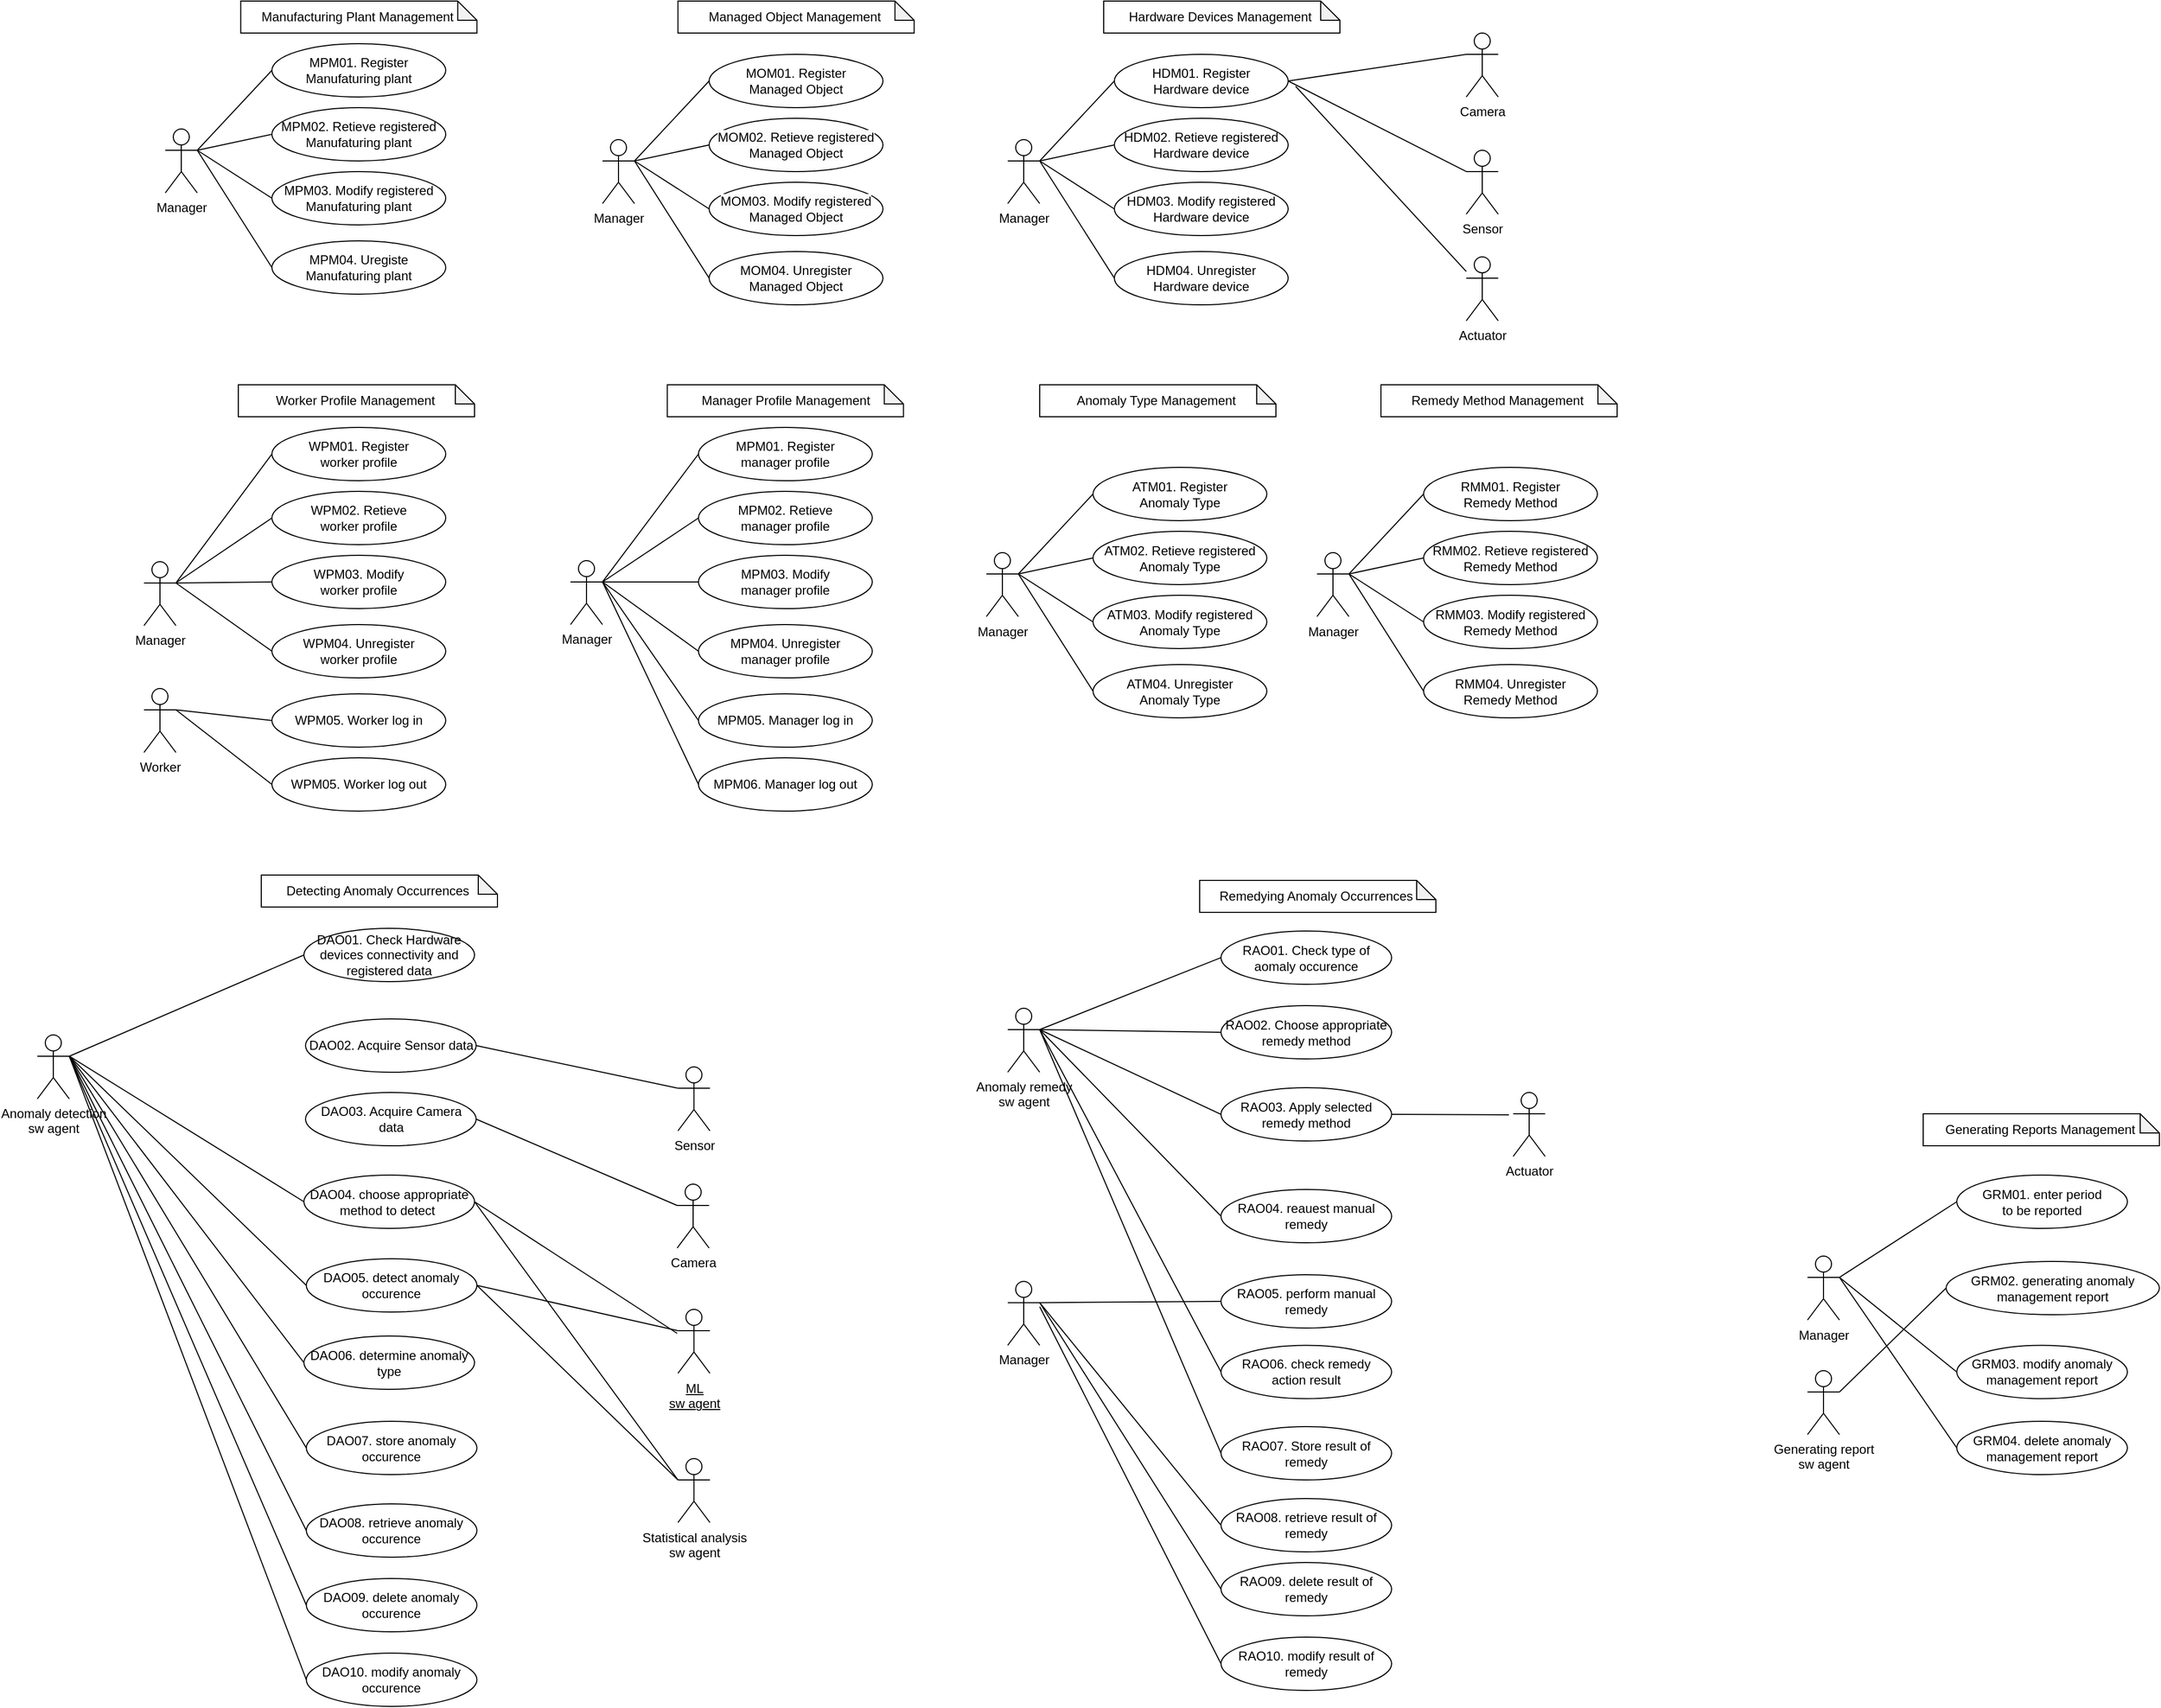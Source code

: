 <mxfile version="21.1.8" type="github">
  <diagram name="페이지-1" id="GtLDHEmWN3uCnMpsGGqO">
    <mxGraphModel dx="4327" dy="1937" grid="1" gridSize="10" guides="1" tooltips="1" connect="1" arrows="1" fold="1" page="1" pageScale="1" pageWidth="827" pageHeight="1169" math="0" shadow="0">
      <root>
        <mxCell id="0" />
        <mxCell id="1" parent="0" />
        <mxCell id="ZL6FqzTWpidE5rbKrD5R-1" value="Manager" style="shape=umlActor;verticalLabelPosition=bottom;verticalAlign=top;html=1;outlineConnect=0;" parent="1" vertex="1">
          <mxGeometry x="-650" y="140" width="30" height="60" as="geometry" />
        </mxCell>
        <mxCell id="ZL6FqzTWpidE5rbKrD5R-2" value="MPM01. Register Manufaturing plant" style="ellipse;whiteSpace=wrap;html=1;" parent="1" vertex="1">
          <mxGeometry x="-550" y="60" width="163" height="50" as="geometry" />
        </mxCell>
        <mxCell id="ZL6FqzTWpidE5rbKrD5R-3" value="MPM02. Retieve registered Manufaturing plant" style="ellipse;whiteSpace=wrap;html=1;" parent="1" vertex="1">
          <mxGeometry x="-550" y="120" width="163" height="50" as="geometry" />
        </mxCell>
        <mxCell id="ZL6FqzTWpidE5rbKrD5R-4" value="MPM03. Modify registered Manufaturing plant" style="ellipse;whiteSpace=wrap;html=1;" parent="1" vertex="1">
          <mxGeometry x="-550" y="180" width="163" height="50" as="geometry" />
        </mxCell>
        <mxCell id="ZL6FqzTWpidE5rbKrD5R-5" value="MPM04. Uregiste Manufaturing plant" style="ellipse;whiteSpace=wrap;html=1;" parent="1" vertex="1">
          <mxGeometry x="-550" y="245" width="163" height="50" as="geometry" />
        </mxCell>
        <mxCell id="ZL6FqzTWpidE5rbKrD5R-6" value="" style="endArrow=none;html=1;rounded=0;exitX=1;exitY=0.333;exitDx=0;exitDy=0;exitPerimeter=0;entryX=0;entryY=0.5;entryDx=0;entryDy=0;" parent="1" source="ZL6FqzTWpidE5rbKrD5R-1" target="ZL6FqzTWpidE5rbKrD5R-2" edge="1">
          <mxGeometry width="50" height="50" relative="1" as="geometry">
            <mxPoint x="-390" y="320" as="sourcePoint" />
            <mxPoint x="-340" y="270" as="targetPoint" />
          </mxGeometry>
        </mxCell>
        <mxCell id="ZL6FqzTWpidE5rbKrD5R-7" value="" style="endArrow=none;html=1;rounded=0;entryX=0;entryY=0.5;entryDx=0;entryDy=0;" parent="1" target="ZL6FqzTWpidE5rbKrD5R-3" edge="1">
          <mxGeometry width="50" height="50" relative="1" as="geometry">
            <mxPoint x="-620" y="160" as="sourcePoint" />
            <mxPoint x="-540" y="95" as="targetPoint" />
          </mxGeometry>
        </mxCell>
        <mxCell id="ZL6FqzTWpidE5rbKrD5R-8" value="" style="endArrow=none;html=1;rounded=0;entryX=0;entryY=0.5;entryDx=0;entryDy=0;" parent="1" target="ZL6FqzTWpidE5rbKrD5R-4" edge="1">
          <mxGeometry width="50" height="50" relative="1" as="geometry">
            <mxPoint x="-620" y="160" as="sourcePoint" />
            <mxPoint x="-540" y="155" as="targetPoint" />
          </mxGeometry>
        </mxCell>
        <mxCell id="ZL6FqzTWpidE5rbKrD5R-9" value="" style="endArrow=none;html=1;rounded=0;entryX=0;entryY=0.5;entryDx=0;entryDy=0;" parent="1" target="ZL6FqzTWpidE5rbKrD5R-5" edge="1">
          <mxGeometry width="50" height="50" relative="1" as="geometry">
            <mxPoint x="-620" y="160" as="sourcePoint" />
            <mxPoint x="-540" y="215" as="targetPoint" />
          </mxGeometry>
        </mxCell>
        <mxCell id="ZL6FqzTWpidE5rbKrD5R-10" value="Manager" style="shape=umlActor;verticalLabelPosition=bottom;verticalAlign=top;html=1;outlineConnect=0;" parent="1" vertex="1">
          <mxGeometry x="-240" y="150" width="30" height="60" as="geometry" />
        </mxCell>
        <mxCell id="ZL6FqzTWpidE5rbKrD5R-11" value="MOM01. Register &lt;br&gt;Managed Object" style="ellipse;whiteSpace=wrap;html=1;" parent="1" vertex="1">
          <mxGeometry x="-140" y="70" width="163" height="50" as="geometry" />
        </mxCell>
        <mxCell id="ZL6FqzTWpidE5rbKrD5R-12" value="&lt;span style=&quot;color: rgb(0, 0, 0); font-family: Helvetica; font-size: 12px; font-style: normal; font-variant-ligatures: normal; font-variant-caps: normal; font-weight: 400; letter-spacing: normal; orphans: 2; text-align: center; text-indent: 0px; text-transform: none; widows: 2; word-spacing: 0px; -webkit-text-stroke-width: 0px; background-color: rgb(251, 251, 251); text-decoration-thickness: initial; text-decoration-style: initial; text-decoration-color: initial; float: none; display: inline !important;&quot;&gt;MOM02. Retieve registered Managed Object&lt;/span&gt;" style="ellipse;whiteSpace=wrap;html=1;" parent="1" vertex="1">
          <mxGeometry x="-140" y="130" width="163" height="50" as="geometry" />
        </mxCell>
        <mxCell id="ZL6FqzTWpidE5rbKrD5R-13" value="&lt;span style=&quot;color: rgb(0, 0, 0); font-family: Helvetica; font-size: 12px; font-style: normal; font-variant-ligatures: normal; font-variant-caps: normal; font-weight: 400; letter-spacing: normal; orphans: 2; text-align: center; text-indent: 0px; text-transform: none; widows: 2; word-spacing: 0px; -webkit-text-stroke-width: 0px; background-color: rgb(251, 251, 251); text-decoration-thickness: initial; text-decoration-style: initial; text-decoration-color: initial; float: none; display: inline !important;&quot;&gt;MOM03. Modify registered Managed Object&lt;/span&gt;" style="ellipse;whiteSpace=wrap;html=1;" parent="1" vertex="1">
          <mxGeometry x="-140" y="190" width="163" height="50" as="geometry" />
        </mxCell>
        <mxCell id="ZL6FqzTWpidE5rbKrD5R-14" value="&lt;span style=&quot;color: rgb(0, 0, 0); font-family: Helvetica; font-size: 12px; font-style: normal; font-variant-ligatures: normal; font-variant-caps: normal; font-weight: 400; letter-spacing: normal; orphans: 2; text-align: center; text-indent: 0px; text-transform: none; widows: 2; word-spacing: 0px; -webkit-text-stroke-width: 0px; background-color: rgb(251, 251, 251); text-decoration-thickness: initial; text-decoration-style: initial; text-decoration-color: initial; float: none; display: inline !important;&quot;&gt;MOM04. Unregister &lt;br&gt;Managed Object&lt;/span&gt;" style="ellipse;whiteSpace=wrap;html=1;" parent="1" vertex="1">
          <mxGeometry x="-140" y="255" width="163" height="50" as="geometry" />
        </mxCell>
        <mxCell id="ZL6FqzTWpidE5rbKrD5R-15" value="" style="endArrow=none;html=1;rounded=0;exitX=1;exitY=0.333;exitDx=0;exitDy=0;exitPerimeter=0;entryX=0;entryY=0.5;entryDx=0;entryDy=0;" parent="1" source="ZL6FqzTWpidE5rbKrD5R-10" target="ZL6FqzTWpidE5rbKrD5R-11" edge="1">
          <mxGeometry width="50" height="50" relative="1" as="geometry">
            <mxPoint x="20" y="330" as="sourcePoint" />
            <mxPoint x="70" y="280" as="targetPoint" />
          </mxGeometry>
        </mxCell>
        <mxCell id="ZL6FqzTWpidE5rbKrD5R-16" value="" style="endArrow=none;html=1;rounded=0;entryX=0;entryY=0.5;entryDx=0;entryDy=0;" parent="1" target="ZL6FqzTWpidE5rbKrD5R-12" edge="1">
          <mxGeometry width="50" height="50" relative="1" as="geometry">
            <mxPoint x="-210" y="170" as="sourcePoint" />
            <mxPoint x="-130" y="105" as="targetPoint" />
          </mxGeometry>
        </mxCell>
        <mxCell id="ZL6FqzTWpidE5rbKrD5R-17" value="" style="endArrow=none;html=1;rounded=0;entryX=0;entryY=0.5;entryDx=0;entryDy=0;" parent="1" target="ZL6FqzTWpidE5rbKrD5R-13" edge="1">
          <mxGeometry width="50" height="50" relative="1" as="geometry">
            <mxPoint x="-210" y="170" as="sourcePoint" />
            <mxPoint x="-130" y="165" as="targetPoint" />
          </mxGeometry>
        </mxCell>
        <mxCell id="ZL6FqzTWpidE5rbKrD5R-18" value="" style="endArrow=none;html=1;rounded=0;entryX=0;entryY=0.5;entryDx=0;entryDy=0;" parent="1" target="ZL6FqzTWpidE5rbKrD5R-14" edge="1">
          <mxGeometry width="50" height="50" relative="1" as="geometry">
            <mxPoint x="-210" y="170" as="sourcePoint" />
            <mxPoint x="-130" y="225" as="targetPoint" />
          </mxGeometry>
        </mxCell>
        <mxCell id="ZL6FqzTWpidE5rbKrD5R-19" value="Manager" style="shape=umlActor;verticalLabelPosition=bottom;verticalAlign=top;html=1;outlineConnect=0;" parent="1" vertex="1">
          <mxGeometry x="140" y="150" width="30" height="60" as="geometry" />
        </mxCell>
        <mxCell id="ZL6FqzTWpidE5rbKrD5R-20" value="HDM01. Register &lt;br&gt;Hardware device" style="ellipse;whiteSpace=wrap;html=1;" parent="1" vertex="1">
          <mxGeometry x="240" y="70" width="163" height="50" as="geometry" />
        </mxCell>
        <mxCell id="ZL6FqzTWpidE5rbKrD5R-21" value="HDM02. Retieve registered Hardware device" style="ellipse;whiteSpace=wrap;html=1;" parent="1" vertex="1">
          <mxGeometry x="240" y="130" width="163" height="50" as="geometry" />
        </mxCell>
        <mxCell id="ZL6FqzTWpidE5rbKrD5R-22" value="HDM03. Modify registered Hardware device" style="ellipse;whiteSpace=wrap;html=1;" parent="1" vertex="1">
          <mxGeometry x="240" y="190" width="163" height="50" as="geometry" />
        </mxCell>
        <mxCell id="ZL6FqzTWpidE5rbKrD5R-23" value="HDM04. Unregister &lt;br&gt;Hardware device" style="ellipse;whiteSpace=wrap;html=1;" parent="1" vertex="1">
          <mxGeometry x="240" y="255" width="163" height="50" as="geometry" />
        </mxCell>
        <mxCell id="ZL6FqzTWpidE5rbKrD5R-24" value="" style="endArrow=none;html=1;rounded=0;exitX=1;exitY=0.333;exitDx=0;exitDy=0;exitPerimeter=0;entryX=0;entryY=0.5;entryDx=0;entryDy=0;" parent="1" source="ZL6FqzTWpidE5rbKrD5R-19" target="ZL6FqzTWpidE5rbKrD5R-20" edge="1">
          <mxGeometry width="50" height="50" relative="1" as="geometry">
            <mxPoint x="400" y="330" as="sourcePoint" />
            <mxPoint x="450" y="280" as="targetPoint" />
          </mxGeometry>
        </mxCell>
        <mxCell id="ZL6FqzTWpidE5rbKrD5R-25" value="" style="endArrow=none;html=1;rounded=0;entryX=0;entryY=0.5;entryDx=0;entryDy=0;" parent="1" target="ZL6FqzTWpidE5rbKrD5R-21" edge="1">
          <mxGeometry width="50" height="50" relative="1" as="geometry">
            <mxPoint x="170" y="170" as="sourcePoint" />
            <mxPoint x="250" y="105" as="targetPoint" />
          </mxGeometry>
        </mxCell>
        <mxCell id="ZL6FqzTWpidE5rbKrD5R-26" value="" style="endArrow=none;html=1;rounded=0;entryX=0;entryY=0.5;entryDx=0;entryDy=0;" parent="1" target="ZL6FqzTWpidE5rbKrD5R-22" edge="1">
          <mxGeometry width="50" height="50" relative="1" as="geometry">
            <mxPoint x="170" y="170" as="sourcePoint" />
            <mxPoint x="250" y="165" as="targetPoint" />
          </mxGeometry>
        </mxCell>
        <mxCell id="ZL6FqzTWpidE5rbKrD5R-27" value="" style="endArrow=none;html=1;rounded=0;entryX=0;entryY=0.5;entryDx=0;entryDy=0;" parent="1" target="ZL6FqzTWpidE5rbKrD5R-23" edge="1">
          <mxGeometry width="50" height="50" relative="1" as="geometry">
            <mxPoint x="170" y="170" as="sourcePoint" />
            <mxPoint x="250" y="225" as="targetPoint" />
          </mxGeometry>
        </mxCell>
        <mxCell id="ZL6FqzTWpidE5rbKrD5R-28" value="Manager" style="shape=umlActor;verticalLabelPosition=bottom;verticalAlign=top;html=1;outlineConnect=0;" parent="1" vertex="1">
          <mxGeometry x="-670" y="546" width="30" height="60" as="geometry" />
        </mxCell>
        <mxCell id="ZL6FqzTWpidE5rbKrD5R-29" value="WPM01. Register &lt;br&gt;worker profile" style="ellipse;whiteSpace=wrap;html=1;" parent="1" vertex="1">
          <mxGeometry x="-550" y="420" width="163" height="50" as="geometry" />
        </mxCell>
        <mxCell id="ZL6FqzTWpidE5rbKrD5R-30" value="WPM02. Retieve&lt;br style=&quot;border-color: var(--border-color);&quot;&gt;worker profile" style="ellipse;whiteSpace=wrap;html=1;" parent="1" vertex="1">
          <mxGeometry x="-550" y="480" width="163" height="50" as="geometry" />
        </mxCell>
        <mxCell id="ZL6FqzTWpidE5rbKrD5R-31" value="WPM03. Modify&lt;br style=&quot;border-color: var(--border-color);&quot;&gt;worker profile" style="ellipse;whiteSpace=wrap;html=1;" parent="1" vertex="1">
          <mxGeometry x="-550" y="540" width="163" height="50" as="geometry" />
        </mxCell>
        <mxCell id="ZL6FqzTWpidE5rbKrD5R-32" value="WPM04. Unregister&lt;br style=&quot;border-color: var(--border-color);&quot;&gt;worker profile" style="ellipse;whiteSpace=wrap;html=1;" parent="1" vertex="1">
          <mxGeometry x="-550" y="605" width="163" height="50" as="geometry" />
        </mxCell>
        <mxCell id="ZL6FqzTWpidE5rbKrD5R-33" value="" style="endArrow=none;html=1;rounded=0;exitX=1;exitY=0.333;exitDx=0;exitDy=0;exitPerimeter=0;entryX=0;entryY=0.5;entryDx=0;entryDy=0;" parent="1" source="ZL6FqzTWpidE5rbKrD5R-28" target="ZL6FqzTWpidE5rbKrD5R-29" edge="1">
          <mxGeometry width="50" height="50" relative="1" as="geometry">
            <mxPoint x="-390" y="680" as="sourcePoint" />
            <mxPoint x="-340" y="630" as="targetPoint" />
          </mxGeometry>
        </mxCell>
        <mxCell id="ZL6FqzTWpidE5rbKrD5R-34" value="" style="endArrow=none;html=1;rounded=0;entryX=0;entryY=0.5;entryDx=0;entryDy=0;" parent="1" source="ZL6FqzTWpidE5rbKrD5R-28" target="ZL6FqzTWpidE5rbKrD5R-30" edge="1">
          <mxGeometry width="50" height="50" relative="1" as="geometry">
            <mxPoint x="-630" y="580" as="sourcePoint" />
            <mxPoint x="-540" y="455" as="targetPoint" />
          </mxGeometry>
        </mxCell>
        <mxCell id="ZL6FqzTWpidE5rbKrD5R-35" value="" style="endArrow=none;html=1;rounded=0;entryX=0;entryY=0.5;entryDx=0;entryDy=0;exitX=1;exitY=0.333;exitDx=0;exitDy=0;exitPerimeter=0;" parent="1" source="ZL6FqzTWpidE5rbKrD5R-28" target="ZL6FqzTWpidE5rbKrD5R-31" edge="1">
          <mxGeometry width="50" height="50" relative="1" as="geometry">
            <mxPoint x="-630" y="570" as="sourcePoint" />
            <mxPoint x="-540" y="515" as="targetPoint" />
          </mxGeometry>
        </mxCell>
        <mxCell id="ZL6FqzTWpidE5rbKrD5R-36" value="" style="endArrow=none;html=1;rounded=0;entryX=0;entryY=0.5;entryDx=0;entryDy=0;exitX=1;exitY=0.333;exitDx=0;exitDy=0;exitPerimeter=0;" parent="1" source="ZL6FqzTWpidE5rbKrD5R-28" target="ZL6FqzTWpidE5rbKrD5R-32" edge="1">
          <mxGeometry width="50" height="50" relative="1" as="geometry">
            <mxPoint x="-630" y="580" as="sourcePoint" />
            <mxPoint x="-540" y="575" as="targetPoint" />
          </mxGeometry>
        </mxCell>
        <mxCell id="ZL6FqzTWpidE5rbKrD5R-37" value="WPM05. Worker log in" style="ellipse;whiteSpace=wrap;html=1;" parent="1" vertex="1">
          <mxGeometry x="-550" y="670" width="163" height="50" as="geometry" />
        </mxCell>
        <mxCell id="ZL6FqzTWpidE5rbKrD5R-38" value="WPM05. Worker log out" style="ellipse;whiteSpace=wrap;html=1;" parent="1" vertex="1">
          <mxGeometry x="-550" y="730" width="163" height="50" as="geometry" />
        </mxCell>
        <mxCell id="ZL6FqzTWpidE5rbKrD5R-39" value="" style="endArrow=none;html=1;rounded=0;entryX=0;entryY=0.5;entryDx=0;entryDy=0;exitX=1;exitY=0.333;exitDx=0;exitDy=0;exitPerimeter=0;" parent="1" source="ZL6FqzTWpidE5rbKrD5R-167" target="ZL6FqzTWpidE5rbKrD5R-37" edge="1">
          <mxGeometry width="50" height="50" relative="1" as="geometry">
            <mxPoint x="-630" y="580" as="sourcePoint" />
            <mxPoint x="-300" y="740" as="targetPoint" />
          </mxGeometry>
        </mxCell>
        <mxCell id="ZL6FqzTWpidE5rbKrD5R-40" value="" style="endArrow=none;html=1;rounded=0;entryX=0;entryY=0.5;entryDx=0;entryDy=0;exitX=1;exitY=0.333;exitDx=0;exitDy=0;exitPerimeter=0;" parent="1" source="ZL6FqzTWpidE5rbKrD5R-167" target="ZL6FqzTWpidE5rbKrD5R-38" edge="1">
          <mxGeometry width="50" height="50" relative="1" as="geometry">
            <mxPoint x="-630" y="570" as="sourcePoint" />
            <mxPoint x="-300" y="740" as="targetPoint" />
          </mxGeometry>
        </mxCell>
        <mxCell id="ZL6FqzTWpidE5rbKrD5R-41" value="Manager" style="shape=umlActor;verticalLabelPosition=bottom;verticalAlign=top;html=1;outlineConnect=0;" parent="1" vertex="1">
          <mxGeometry x="-270" y="545" width="30" height="60" as="geometry" />
        </mxCell>
        <mxCell id="ZL6FqzTWpidE5rbKrD5R-42" value="MPM01. Register &lt;br&gt;manager profile" style="ellipse;whiteSpace=wrap;html=1;" parent="1" vertex="1">
          <mxGeometry x="-150" y="420" width="163" height="50" as="geometry" />
        </mxCell>
        <mxCell id="ZL6FqzTWpidE5rbKrD5R-43" value="MPM02. Retieve&lt;br style=&quot;border-color: var(--border-color);&quot;&gt;manager profile" style="ellipse;whiteSpace=wrap;html=1;" parent="1" vertex="1">
          <mxGeometry x="-150" y="480" width="163" height="50" as="geometry" />
        </mxCell>
        <mxCell id="ZL6FqzTWpidE5rbKrD5R-44" value="MPM03. Modify&lt;br style=&quot;border-color: var(--border-color);&quot;&gt;manager profile" style="ellipse;whiteSpace=wrap;html=1;" parent="1" vertex="1">
          <mxGeometry x="-150" y="540" width="163" height="50" as="geometry" />
        </mxCell>
        <mxCell id="ZL6FqzTWpidE5rbKrD5R-45" value="MPM04. Unregister&lt;br style=&quot;border-color: var(--border-color);&quot;&gt;manager profile" style="ellipse;whiteSpace=wrap;html=1;" parent="1" vertex="1">
          <mxGeometry x="-150" y="605" width="163" height="50" as="geometry" />
        </mxCell>
        <mxCell id="ZL6FqzTWpidE5rbKrD5R-46" value="" style="endArrow=none;html=1;rounded=0;exitX=1;exitY=0.333;exitDx=0;exitDy=0;exitPerimeter=0;entryX=0;entryY=0.5;entryDx=0;entryDy=0;" parent="1" source="ZL6FqzTWpidE5rbKrD5R-41" target="ZL6FqzTWpidE5rbKrD5R-42" edge="1">
          <mxGeometry width="50" height="50" relative="1" as="geometry">
            <mxPoint x="10" y="680" as="sourcePoint" />
            <mxPoint x="60" y="630" as="targetPoint" />
          </mxGeometry>
        </mxCell>
        <mxCell id="ZL6FqzTWpidE5rbKrD5R-47" value="" style="endArrow=none;html=1;rounded=0;entryX=0;entryY=0.5;entryDx=0;entryDy=0;" parent="1" source="ZL6FqzTWpidE5rbKrD5R-41" target="ZL6FqzTWpidE5rbKrD5R-43" edge="1">
          <mxGeometry width="50" height="50" relative="1" as="geometry">
            <mxPoint x="-230" y="580" as="sourcePoint" />
            <mxPoint x="-140" y="455" as="targetPoint" />
          </mxGeometry>
        </mxCell>
        <mxCell id="ZL6FqzTWpidE5rbKrD5R-48" value="" style="endArrow=none;html=1;rounded=0;entryX=0;entryY=0.5;entryDx=0;entryDy=0;exitX=1;exitY=0.333;exitDx=0;exitDy=0;exitPerimeter=0;" parent="1" source="ZL6FqzTWpidE5rbKrD5R-41" target="ZL6FqzTWpidE5rbKrD5R-44" edge="1">
          <mxGeometry width="50" height="50" relative="1" as="geometry">
            <mxPoint x="-230" y="570" as="sourcePoint" />
            <mxPoint x="-140" y="515" as="targetPoint" />
          </mxGeometry>
        </mxCell>
        <mxCell id="ZL6FqzTWpidE5rbKrD5R-49" value="" style="endArrow=none;html=1;rounded=0;entryX=0;entryY=0.5;entryDx=0;entryDy=0;exitX=1;exitY=0.333;exitDx=0;exitDy=0;exitPerimeter=0;" parent="1" source="ZL6FqzTWpidE5rbKrD5R-41" target="ZL6FqzTWpidE5rbKrD5R-45" edge="1">
          <mxGeometry width="50" height="50" relative="1" as="geometry">
            <mxPoint x="-230" y="580" as="sourcePoint" />
            <mxPoint x="-140" y="575" as="targetPoint" />
          </mxGeometry>
        </mxCell>
        <mxCell id="ZL6FqzTWpidE5rbKrD5R-50" value="MPM05. Manager log in" style="ellipse;whiteSpace=wrap;html=1;" parent="1" vertex="1">
          <mxGeometry x="-150" y="670" width="163" height="50" as="geometry" />
        </mxCell>
        <mxCell id="ZL6FqzTWpidE5rbKrD5R-51" value="MPM06. Manager log out" style="ellipse;whiteSpace=wrap;html=1;" parent="1" vertex="1">
          <mxGeometry x="-150" y="730" width="163" height="50" as="geometry" />
        </mxCell>
        <mxCell id="ZL6FqzTWpidE5rbKrD5R-52" value="" style="endArrow=none;html=1;rounded=0;entryX=0;entryY=0.5;entryDx=0;entryDy=0;exitX=1;exitY=0.333;exitDx=0;exitDy=0;exitPerimeter=0;" parent="1" source="ZL6FqzTWpidE5rbKrD5R-41" target="ZL6FqzTWpidE5rbKrD5R-50" edge="1">
          <mxGeometry width="50" height="50" relative="1" as="geometry">
            <mxPoint x="-230" y="580" as="sourcePoint" />
            <mxPoint x="100" y="740" as="targetPoint" />
          </mxGeometry>
        </mxCell>
        <mxCell id="ZL6FqzTWpidE5rbKrD5R-53" value="" style="endArrow=none;html=1;rounded=0;entryX=0;entryY=0.5;entryDx=0;entryDy=0;exitX=1;exitY=0.333;exitDx=0;exitDy=0;exitPerimeter=0;" parent="1" source="ZL6FqzTWpidE5rbKrD5R-41" target="ZL6FqzTWpidE5rbKrD5R-51" edge="1">
          <mxGeometry width="50" height="50" relative="1" as="geometry">
            <mxPoint x="-230" y="570" as="sourcePoint" />
            <mxPoint x="100" y="740" as="targetPoint" />
          </mxGeometry>
        </mxCell>
        <mxCell id="ZL6FqzTWpidE5rbKrD5R-54" value="Manager" style="shape=umlActor;verticalLabelPosition=bottom;verticalAlign=top;html=1;outlineConnect=0;" parent="1" vertex="1">
          <mxGeometry x="120" y="537.5" width="30" height="60" as="geometry" />
        </mxCell>
        <mxCell id="ZL6FqzTWpidE5rbKrD5R-55" value="ATM01. Register &lt;br&gt;Anomaly Type" style="ellipse;whiteSpace=wrap;html=1;" parent="1" vertex="1">
          <mxGeometry x="220" y="457.5" width="163" height="50" as="geometry" />
        </mxCell>
        <mxCell id="ZL6FqzTWpidE5rbKrD5R-56" value="ATM02. Retieve registered Anomaly Type" style="ellipse;whiteSpace=wrap;html=1;" parent="1" vertex="1">
          <mxGeometry x="220" y="517.5" width="163" height="50" as="geometry" />
        </mxCell>
        <mxCell id="ZL6FqzTWpidE5rbKrD5R-57" value="ATM03. Modify registered Anomaly Type" style="ellipse;whiteSpace=wrap;html=1;" parent="1" vertex="1">
          <mxGeometry x="220" y="577.5" width="163" height="50" as="geometry" />
        </mxCell>
        <mxCell id="ZL6FqzTWpidE5rbKrD5R-58" value="ATM04. Unregister &lt;br&gt;Anomaly Type" style="ellipse;whiteSpace=wrap;html=1;" parent="1" vertex="1">
          <mxGeometry x="220" y="642.5" width="163" height="50" as="geometry" />
        </mxCell>
        <mxCell id="ZL6FqzTWpidE5rbKrD5R-59" value="" style="endArrow=none;html=1;rounded=0;exitX=1;exitY=0.333;exitDx=0;exitDy=0;exitPerimeter=0;entryX=0;entryY=0.5;entryDx=0;entryDy=0;" parent="1" source="ZL6FqzTWpidE5rbKrD5R-54" target="ZL6FqzTWpidE5rbKrD5R-55" edge="1">
          <mxGeometry width="50" height="50" relative="1" as="geometry">
            <mxPoint x="380" y="717.5" as="sourcePoint" />
            <mxPoint x="430" y="667.5" as="targetPoint" />
          </mxGeometry>
        </mxCell>
        <mxCell id="ZL6FqzTWpidE5rbKrD5R-60" value="" style="endArrow=none;html=1;rounded=0;entryX=0;entryY=0.5;entryDx=0;entryDy=0;" parent="1" target="ZL6FqzTWpidE5rbKrD5R-56" edge="1">
          <mxGeometry width="50" height="50" relative="1" as="geometry">
            <mxPoint x="150" y="557.5" as="sourcePoint" />
            <mxPoint x="230" y="492.5" as="targetPoint" />
          </mxGeometry>
        </mxCell>
        <mxCell id="ZL6FqzTWpidE5rbKrD5R-61" value="" style="endArrow=none;html=1;rounded=0;entryX=0;entryY=0.5;entryDx=0;entryDy=0;" parent="1" target="ZL6FqzTWpidE5rbKrD5R-57" edge="1">
          <mxGeometry width="50" height="50" relative="1" as="geometry">
            <mxPoint x="150" y="557.5" as="sourcePoint" />
            <mxPoint x="230" y="552.5" as="targetPoint" />
          </mxGeometry>
        </mxCell>
        <mxCell id="ZL6FqzTWpidE5rbKrD5R-62" value="" style="endArrow=none;html=1;rounded=0;entryX=0;entryY=0.5;entryDx=0;entryDy=0;" parent="1" target="ZL6FqzTWpidE5rbKrD5R-58" edge="1">
          <mxGeometry width="50" height="50" relative="1" as="geometry">
            <mxPoint x="150" y="557.5" as="sourcePoint" />
            <mxPoint x="230" y="612.5" as="targetPoint" />
          </mxGeometry>
        </mxCell>
        <mxCell id="ZL6FqzTWpidE5rbKrD5R-63" value="Manager" style="shape=umlActor;verticalLabelPosition=bottom;verticalAlign=top;html=1;outlineConnect=0;" parent="1" vertex="1">
          <mxGeometry x="430" y="537.5" width="30" height="60" as="geometry" />
        </mxCell>
        <mxCell id="ZL6FqzTWpidE5rbKrD5R-64" value="RMM01. Register &lt;br&gt;Remedy Method" style="ellipse;whiteSpace=wrap;html=1;" parent="1" vertex="1">
          <mxGeometry x="530" y="457.5" width="163" height="50" as="geometry" />
        </mxCell>
        <mxCell id="ZL6FqzTWpidE5rbKrD5R-65" value="RMM02. Retieve registered Remedy Method" style="ellipse;whiteSpace=wrap;html=1;" parent="1" vertex="1">
          <mxGeometry x="530" y="517.5" width="163" height="50" as="geometry" />
        </mxCell>
        <mxCell id="ZL6FqzTWpidE5rbKrD5R-66" value="RMM03. Modify registered Remedy Method" style="ellipse;whiteSpace=wrap;html=1;" parent="1" vertex="1">
          <mxGeometry x="530" y="577.5" width="163" height="50" as="geometry" />
        </mxCell>
        <mxCell id="ZL6FqzTWpidE5rbKrD5R-67" value="RMM04. Unregister &lt;br&gt;Remedy Method" style="ellipse;whiteSpace=wrap;html=1;" parent="1" vertex="1">
          <mxGeometry x="530" y="642.5" width="163" height="50" as="geometry" />
        </mxCell>
        <mxCell id="ZL6FqzTWpidE5rbKrD5R-68" value="" style="endArrow=none;html=1;rounded=0;exitX=1;exitY=0.333;exitDx=0;exitDy=0;exitPerimeter=0;entryX=0;entryY=0.5;entryDx=0;entryDy=0;" parent="1" source="ZL6FqzTWpidE5rbKrD5R-63" target="ZL6FqzTWpidE5rbKrD5R-64" edge="1">
          <mxGeometry width="50" height="50" relative="1" as="geometry">
            <mxPoint x="690" y="717.5" as="sourcePoint" />
            <mxPoint x="740" y="667.5" as="targetPoint" />
          </mxGeometry>
        </mxCell>
        <mxCell id="ZL6FqzTWpidE5rbKrD5R-69" value="" style="endArrow=none;html=1;rounded=0;entryX=0;entryY=0.5;entryDx=0;entryDy=0;" parent="1" target="ZL6FqzTWpidE5rbKrD5R-65" edge="1">
          <mxGeometry width="50" height="50" relative="1" as="geometry">
            <mxPoint x="460" y="557.5" as="sourcePoint" />
            <mxPoint x="540" y="492.5" as="targetPoint" />
          </mxGeometry>
        </mxCell>
        <mxCell id="ZL6FqzTWpidE5rbKrD5R-70" value="" style="endArrow=none;html=1;rounded=0;entryX=0;entryY=0.5;entryDx=0;entryDy=0;" parent="1" target="ZL6FqzTWpidE5rbKrD5R-66" edge="1">
          <mxGeometry width="50" height="50" relative="1" as="geometry">
            <mxPoint x="460" y="557.5" as="sourcePoint" />
            <mxPoint x="540" y="552.5" as="targetPoint" />
          </mxGeometry>
        </mxCell>
        <mxCell id="ZL6FqzTWpidE5rbKrD5R-71" value="" style="endArrow=none;html=1;rounded=0;entryX=0;entryY=0.5;entryDx=0;entryDy=0;" parent="1" target="ZL6FqzTWpidE5rbKrD5R-67" edge="1">
          <mxGeometry width="50" height="50" relative="1" as="geometry">
            <mxPoint x="460" y="557.5" as="sourcePoint" />
            <mxPoint x="540" y="612.5" as="targetPoint" />
          </mxGeometry>
        </mxCell>
        <mxCell id="ZL6FqzTWpidE5rbKrD5R-72" value="Anomaly detection&lt;br&gt;sw agent" style="shape=umlActor;verticalLabelPosition=bottom;verticalAlign=top;html=1;outlineConnect=0;" parent="1" vertex="1">
          <mxGeometry x="-770" y="990" width="30" height="60" as="geometry" />
        </mxCell>
        <mxCell id="ZL6FqzTWpidE5rbKrD5R-74" value="DAO01. Check Hardware devices connectivity and registered data" style="ellipse;whiteSpace=wrap;html=1;" parent="1" vertex="1">
          <mxGeometry x="-520" y="890" width="160" height="50" as="geometry" />
        </mxCell>
        <mxCell id="ZL6FqzTWpidE5rbKrD5R-77" value="DAO02. Acquire Sensor data" style="ellipse;whiteSpace=wrap;html=1;" parent="1" vertex="1">
          <mxGeometry x="-518.5" y="975" width="160" height="50" as="geometry" />
        </mxCell>
        <mxCell id="ZL6FqzTWpidE5rbKrD5R-79" value="DAO04. choose appropriate method to detect&amp;nbsp;" style="ellipse;whiteSpace=wrap;html=1;" parent="1" vertex="1">
          <mxGeometry x="-520" y="1121.5" width="160" height="50" as="geometry" />
        </mxCell>
        <mxCell id="ZL6FqzTWpidE5rbKrD5R-80" value="DAO05. detect anomaly occurence" style="ellipse;whiteSpace=wrap;html=1;" parent="1" vertex="1">
          <mxGeometry x="-517.75" y="1200" width="160" height="50" as="geometry" />
        </mxCell>
        <mxCell id="ZL6FqzTWpidE5rbKrD5R-81" value="ML&lt;br&gt;sw agent" style="shape=umlActor;verticalLabelPosition=bottom;verticalAlign=top;html=1;outlineConnect=0;fontStyle=4" parent="1" vertex="1">
          <mxGeometry x="-169.25" y="1247.5" width="30" height="60" as="geometry" />
        </mxCell>
        <mxCell id="ZL6FqzTWpidE5rbKrD5R-82" value="Statistical analysis&lt;br&gt;sw agent" style="shape=umlActor;verticalLabelPosition=bottom;verticalAlign=top;html=1;outlineConnect=0;" parent="1" vertex="1">
          <mxGeometry x="-169.25" y="1387.5" width="30" height="60" as="geometry" />
        </mxCell>
        <mxCell id="ZL6FqzTWpidE5rbKrD5R-83" value="" style="endArrow=none;html=1;rounded=0;entryX=0;entryY=0.5;entryDx=0;entryDy=0;exitX=1;exitY=0.333;exitDx=0;exitDy=0;exitPerimeter=0;" parent="1" source="ZL6FqzTWpidE5rbKrD5R-72" target="ZL6FqzTWpidE5rbKrD5R-79" edge="1">
          <mxGeometry width="50" height="50" relative="1" as="geometry">
            <mxPoint x="-620" y="1169" as="sourcePoint" />
            <mxPoint x="-530" y="1359" as="targetPoint" />
          </mxGeometry>
        </mxCell>
        <mxCell id="ZL6FqzTWpidE5rbKrD5R-86" value="" style="endArrow=none;html=1;rounded=0;entryX=0;entryY=0.5;entryDx=0;entryDy=0;exitX=1;exitY=0.333;exitDx=0;exitDy=0;exitPerimeter=0;" parent="1" source="ZL6FqzTWpidE5rbKrD5R-72" target="ZL6FqzTWpidE5rbKrD5R-74" edge="1">
          <mxGeometry width="50" height="50" relative="1" as="geometry">
            <mxPoint x="-630" y="1170" as="sourcePoint" />
            <mxPoint x="-537" y="1125" as="targetPoint" />
          </mxGeometry>
        </mxCell>
        <mxCell id="ZL6FqzTWpidE5rbKrD5R-88" value="" style="endArrow=none;html=1;rounded=0;entryX=0;entryY=0.5;entryDx=0;entryDy=0;exitX=1;exitY=0.333;exitDx=0;exitDy=0;exitPerimeter=0;" parent="1" source="ZL6FqzTWpidE5rbKrD5R-72" target="ZL6FqzTWpidE5rbKrD5R-80" edge="1">
          <mxGeometry width="50" height="50" relative="1" as="geometry">
            <mxPoint x="-640" y="1160" as="sourcePoint" />
            <mxPoint x="-539" y="1405" as="targetPoint" />
          </mxGeometry>
        </mxCell>
        <mxCell id="ZL6FqzTWpidE5rbKrD5R-90" value="" style="endArrow=none;html=1;rounded=0;entryX=1;entryY=0.5;entryDx=0;entryDy=0;exitX=0;exitY=0.333;exitDx=0;exitDy=0;exitPerimeter=0;" parent="1" source="ZL6FqzTWpidE5rbKrD5R-81" target="ZL6FqzTWpidE5rbKrD5R-80" edge="1">
          <mxGeometry width="50" height="50" relative="1" as="geometry">
            <mxPoint x="-270" y="1090" as="sourcePoint" />
            <mxPoint x="-349" y="1275" as="targetPoint" />
          </mxGeometry>
        </mxCell>
        <mxCell id="ZL6FqzTWpidE5rbKrD5R-92" value="" style="endArrow=none;html=1;rounded=0;entryX=0;entryY=0.333;entryDx=0;entryDy=0;entryPerimeter=0;exitX=1;exitY=0.5;exitDx=0;exitDy=0;" parent="1" source="ZL6FqzTWpidE5rbKrD5R-80" target="ZL6FqzTWpidE5rbKrD5R-82" edge="1">
          <mxGeometry width="50" height="50" relative="1" as="geometry">
            <mxPoint x="-520" y="1335" as="sourcePoint" />
            <mxPoint x="-349" y="1275" as="targetPoint" />
          </mxGeometry>
        </mxCell>
        <mxCell id="ZL6FqzTWpidE5rbKrD5R-95" value="Anomaly remedy&lt;br&gt;sw agent" style="shape=umlActor;verticalLabelPosition=bottom;verticalAlign=top;html=1;outlineConnect=0;" parent="1" vertex="1">
          <mxGeometry x="140" y="965" width="30" height="60" as="geometry" />
        </mxCell>
        <mxCell id="ZL6FqzTWpidE5rbKrD5R-96" value="RAO01.&amp;nbsp;Check type of aomaly occurence" style="ellipse;whiteSpace=wrap;html=1;" parent="1" vertex="1">
          <mxGeometry x="340" y="892.5" width="160" height="50" as="geometry" />
        </mxCell>
        <mxCell id="ZL6FqzTWpidE5rbKrD5R-97" value="RAO02.&amp;nbsp;Choose appropriate remedy method" style="ellipse;whiteSpace=wrap;html=1;" parent="1" vertex="1">
          <mxGeometry x="340" y="962.5" width="160" height="50" as="geometry" />
        </mxCell>
        <mxCell id="ZL6FqzTWpidE5rbKrD5R-98" value="RAO03. Apply selected remedy method" style="ellipse;whiteSpace=wrap;html=1;" parent="1" vertex="1">
          <mxGeometry x="340" y="1039.5" width="160" height="50" as="geometry" />
        </mxCell>
        <mxCell id="ZL6FqzTWpidE5rbKrD5R-101" value="" style="endArrow=none;html=1;rounded=0;entryX=0;entryY=0.5;entryDx=0;entryDy=0;exitX=1;exitY=0.333;exitDx=0;exitDy=0;exitPerimeter=0;" parent="1" source="ZL6FqzTWpidE5rbKrD5R-95" target="ZL6FqzTWpidE5rbKrD5R-96" edge="1">
          <mxGeometry width="50" height="50" relative="1" as="geometry">
            <mxPoint x="-530" y="1025" as="sourcePoint" />
            <mxPoint x="-310" y="860" as="targetPoint" />
          </mxGeometry>
        </mxCell>
        <mxCell id="ZL6FqzTWpidE5rbKrD5R-102" value="" style="endArrow=none;html=1;rounded=0;entryX=0;entryY=0.5;entryDx=0;entryDy=0;exitX=1;exitY=0.333;exitDx=0;exitDy=0;exitPerimeter=0;" parent="1" source="ZL6FqzTWpidE5rbKrD5R-95" target="ZL6FqzTWpidE5rbKrD5R-97" edge="1">
          <mxGeometry width="50" height="50" relative="1" as="geometry">
            <mxPoint x="180" y="995" as="sourcePoint" />
            <mxPoint x="320" y="870" as="targetPoint" />
          </mxGeometry>
        </mxCell>
        <mxCell id="ZL6FqzTWpidE5rbKrD5R-103" value="" style="endArrow=none;html=1;rounded=0;entryX=0;entryY=0.5;entryDx=0;entryDy=0;" parent="1" target="ZL6FqzTWpidE5rbKrD5R-98" edge="1">
          <mxGeometry width="50" height="50" relative="1" as="geometry">
            <mxPoint x="170" y="985" as="sourcePoint" />
            <mxPoint x="320" y="940" as="targetPoint" />
          </mxGeometry>
        </mxCell>
        <mxCell id="ZL6FqzTWpidE5rbKrD5R-105" value="" style="endArrow=none;html=1;rounded=0;entryX=0;entryY=0.5;entryDx=0;entryDy=0;exitX=1;exitY=0.333;exitDx=0;exitDy=0;exitPerimeter=0;" parent="1" source="ZL6FqzTWpidE5rbKrD5R-95" target="uAiA5wy59eTJabDKRuq2-33" edge="1">
          <mxGeometry width="50" height="50" relative="1" as="geometry">
            <mxPoint x="170" y="995" as="sourcePoint" />
            <mxPoint x="340" y="1460" as="targetPoint" />
          </mxGeometry>
        </mxCell>
        <mxCell id="ZL6FqzTWpidE5rbKrD5R-107" value="Manager" style="shape=umlActor;verticalLabelPosition=bottom;verticalAlign=top;html=1;outlineConnect=0;" parent="1" vertex="1">
          <mxGeometry x="140" y="1221.25" width="30" height="60" as="geometry" />
        </mxCell>
        <mxCell id="ZL6FqzTWpidE5rbKrD5R-110" value="Generating report&lt;br&gt;sw agent" style="shape=umlActor;verticalLabelPosition=bottom;verticalAlign=top;html=1;outlineConnect=0;" parent="1" vertex="1">
          <mxGeometry x="890" y="1305" width="30" height="60" as="geometry" />
        </mxCell>
        <mxCell id="ZL6FqzTWpidE5rbKrD5R-111" value="GRM01. enter period &lt;br&gt;to be reported" style="ellipse;whiteSpace=wrap;html=1;" parent="1" vertex="1">
          <mxGeometry x="1030" y="1121.5" width="160" height="50" as="geometry" />
        </mxCell>
        <mxCell id="ZL6FqzTWpidE5rbKrD5R-112" value="RAO07. Store result of remedy" style="ellipse;whiteSpace=wrap;html=1;" parent="1" vertex="1">
          <mxGeometry x="340" y="1357.5" width="160" height="50" as="geometry" />
        </mxCell>
        <mxCell id="ZL6FqzTWpidE5rbKrD5R-113" value="" style="endArrow=none;html=1;rounded=0;entryX=0;entryY=0.5;entryDx=0;entryDy=0;" parent="1" target="ZL6FqzTWpidE5rbKrD5R-112" edge="1">
          <mxGeometry width="50" height="50" relative="1" as="geometry">
            <mxPoint x="170" y="985" as="sourcePoint" />
            <mxPoint x="320" y="1090" as="targetPoint" />
          </mxGeometry>
        </mxCell>
        <mxCell id="ZL6FqzTWpidE5rbKrD5R-115" value="GRM03. modify anomaly management report" style="ellipse;whiteSpace=wrap;html=1;" parent="1" vertex="1">
          <mxGeometry x="1030" y="1281.25" width="160" height="50" as="geometry" />
        </mxCell>
        <mxCell id="ZL6FqzTWpidE5rbKrD5R-116" value="DAO07. store anomaly occurence" style="ellipse;whiteSpace=wrap;html=1;" parent="1" vertex="1">
          <mxGeometry x="-517.75" y="1352.5" width="160" height="50" as="geometry" />
        </mxCell>
        <mxCell id="ZL6FqzTWpidE5rbKrD5R-117" value="" style="endArrow=none;html=1;rounded=0;entryX=0;entryY=0.5;entryDx=0;entryDy=0;exitX=1;exitY=0.333;exitDx=0;exitDy=0;exitPerimeter=0;" parent="1" source="ZL6FqzTWpidE5rbKrD5R-72" target="ZL6FqzTWpidE5rbKrD5R-116" edge="1">
          <mxGeometry width="50" height="50" relative="1" as="geometry">
            <mxPoint x="-730" y="1020" as="sourcePoint" />
            <mxPoint x="-510" y="1345" as="targetPoint" />
          </mxGeometry>
        </mxCell>
        <mxCell id="ZL6FqzTWpidE5rbKrD5R-118" value="GRM04. delete anomaly management report" style="ellipse;whiteSpace=wrap;html=1;" parent="1" vertex="1">
          <mxGeometry x="1030" y="1352.5" width="160" height="50" as="geometry" />
        </mxCell>
        <mxCell id="ZL6FqzTWpidE5rbKrD5R-129" value="" style="endArrow=none;html=1;rounded=0;exitX=0;exitY=0.5;exitDx=0;exitDy=0;entryX=1;entryY=0.333;entryDx=0;entryDy=0;entryPerimeter=0;" parent="1" source="ZL6FqzTWpidE5rbKrD5R-115" target="ZL6FqzTWpidE5rbKrD5R-142" edge="1">
          <mxGeometry width="50" height="50" relative="1" as="geometry">
            <mxPoint x="1030" y="1182.5" as="sourcePoint" />
            <mxPoint x="920" y="1040" as="targetPoint" />
          </mxGeometry>
        </mxCell>
        <mxCell id="ZL6FqzTWpidE5rbKrD5R-131" value="Manufacturing Plant Management&amp;nbsp;" style="shape=note;whiteSpace=wrap;html=1;backgroundOutline=1;darkOpacity=0.05;size=18;" parent="1" vertex="1">
          <mxGeometry x="-579.25" y="20" width="221.5" height="30" as="geometry" />
        </mxCell>
        <mxCell id="ZL6FqzTWpidE5rbKrD5R-132" value="Managed Object Management&amp;nbsp;" style="shape=note;whiteSpace=wrap;html=1;backgroundOutline=1;darkOpacity=0.05;size=18;" parent="1" vertex="1">
          <mxGeometry x="-169.25" y="20" width="221.5" height="30" as="geometry" />
        </mxCell>
        <mxCell id="ZL6FqzTWpidE5rbKrD5R-133" value="Hardware Devices Management&amp;nbsp;" style="shape=note;whiteSpace=wrap;html=1;backgroundOutline=1;darkOpacity=0.05;size=18;" parent="1" vertex="1">
          <mxGeometry x="230" y="20" width="221.5" height="30" as="geometry" />
        </mxCell>
        <mxCell id="ZL6FqzTWpidE5rbKrD5R-134" value="Worker Profile Management&amp;nbsp;" style="shape=note;whiteSpace=wrap;html=1;backgroundOutline=1;darkOpacity=0.05;size=18;" parent="1" vertex="1">
          <mxGeometry x="-581.5" y="380" width="221.5" height="30" as="geometry" />
        </mxCell>
        <mxCell id="ZL6FqzTWpidE5rbKrD5R-135" value="Manager Profile Management" style="shape=note;whiteSpace=wrap;html=1;backgroundOutline=1;darkOpacity=0.05;size=18;" parent="1" vertex="1">
          <mxGeometry x="-179.25" y="380" width="221.5" height="30" as="geometry" />
        </mxCell>
        <mxCell id="ZL6FqzTWpidE5rbKrD5R-136" value="Anomaly Type Management&amp;nbsp;" style="shape=note;whiteSpace=wrap;html=1;backgroundOutline=1;darkOpacity=0.05;size=18;" parent="1" vertex="1">
          <mxGeometry x="170" y="380" width="221.5" height="30" as="geometry" />
        </mxCell>
        <mxCell id="ZL6FqzTWpidE5rbKrD5R-137" value="Remedy Method Management&amp;nbsp;" style="shape=note;whiteSpace=wrap;html=1;backgroundOutline=1;darkOpacity=0.05;size=18;" parent="1" vertex="1">
          <mxGeometry x="490" y="380" width="221.5" height="30" as="geometry" />
        </mxCell>
        <mxCell id="ZL6FqzTWpidE5rbKrD5R-138" value="Detecting Anomaly Occurrences&amp;nbsp;" style="shape=note;whiteSpace=wrap;html=1;backgroundOutline=1;darkOpacity=0.05;size=18;" parent="1" vertex="1">
          <mxGeometry x="-560" y="840" width="221.5" height="30" as="geometry" />
        </mxCell>
        <mxCell id="ZL6FqzTWpidE5rbKrD5R-139" value="Remedying Anomaly Occurrences&amp;nbsp;" style="shape=note;whiteSpace=wrap;html=1;backgroundOutline=1;darkOpacity=0.05;size=18;" parent="1" vertex="1">
          <mxGeometry x="320" y="845" width="221.5" height="30" as="geometry" />
        </mxCell>
        <mxCell id="ZL6FqzTWpidE5rbKrD5R-140" value="Generating Reports Management&amp;nbsp;" style="shape=note;whiteSpace=wrap;html=1;backgroundOutline=1;darkOpacity=0.05;size=18;" parent="1" vertex="1">
          <mxGeometry x="998.5" y="1064" width="221.5" height="30" as="geometry" />
        </mxCell>
        <mxCell id="ZL6FqzTWpidE5rbKrD5R-142" value="Manager" style="shape=umlActor;verticalLabelPosition=bottom;verticalAlign=top;html=1;outlineConnect=0;" parent="1" vertex="1">
          <mxGeometry x="890" y="1197.5" width="30" height="60" as="geometry" />
        </mxCell>
        <mxCell id="ZL6FqzTWpidE5rbKrD5R-145" value="" style="endArrow=none;html=1;rounded=0;entryX=1;entryY=0.333;entryDx=0;entryDy=0;entryPerimeter=0;exitX=0;exitY=0.5;exitDx=0;exitDy=0;" parent="1" source="ZL6FqzTWpidE5rbKrD5R-111" target="ZL6FqzTWpidE5rbKrD5R-142" edge="1">
          <mxGeometry width="50" height="50" relative="1" as="geometry">
            <mxPoint x="1030" y="1013.75" as="sourcePoint" />
            <mxPoint x="940" y="853.75" as="targetPoint" />
          </mxGeometry>
        </mxCell>
        <mxCell id="ZL6FqzTWpidE5rbKrD5R-146" value="" style="endArrow=none;html=1;rounded=0;exitX=0;exitY=0.5;exitDx=0;exitDy=0;entryX=1;entryY=0.333;entryDx=0;entryDy=0;entryPerimeter=0;" parent="1" source="ZL6FqzTWpidE5rbKrD5R-118" target="ZL6FqzTWpidE5rbKrD5R-142" edge="1">
          <mxGeometry width="50" height="50" relative="1" as="geometry">
            <mxPoint x="1030" y="1333" as="sourcePoint" />
            <mxPoint x="920" y="1040" as="targetPoint" />
          </mxGeometry>
        </mxCell>
        <mxCell id="ZL6FqzTWpidE5rbKrD5R-150" value="GRM02. generating anomaly management report" style="ellipse;whiteSpace=wrap;html=1;" parent="1" vertex="1">
          <mxGeometry x="1020" y="1202.5" width="200" height="50" as="geometry" />
        </mxCell>
        <mxCell id="ZL6FqzTWpidE5rbKrD5R-167" value="Worker" style="shape=umlActor;verticalLabelPosition=bottom;verticalAlign=top;html=1;outlineConnect=0;" parent="1" vertex="1">
          <mxGeometry x="-670" y="665" width="30" height="60" as="geometry" />
        </mxCell>
        <mxCell id="uAiA5wy59eTJabDKRuq2-1" value="Camera" style="shape=umlActor;verticalLabelPosition=bottom;verticalAlign=top;html=1;outlineConnect=0;" vertex="1" parent="1">
          <mxGeometry x="570" y="50" width="30" height="60" as="geometry" />
        </mxCell>
        <mxCell id="uAiA5wy59eTJabDKRuq2-2" value="Sensor" style="shape=umlActor;verticalLabelPosition=bottom;verticalAlign=top;html=1;outlineConnect=0;" vertex="1" parent="1">
          <mxGeometry x="570" y="160" width="30" height="60" as="geometry" />
        </mxCell>
        <mxCell id="uAiA5wy59eTJabDKRuq2-3" value="Actuator" style="shape=umlActor;verticalLabelPosition=bottom;verticalAlign=top;html=1;outlineConnect=0;" vertex="1" parent="1">
          <mxGeometry x="570" y="260" width="30" height="60" as="geometry" />
        </mxCell>
        <mxCell id="uAiA5wy59eTJabDKRuq2-4" value="" style="endArrow=none;html=1;rounded=0;exitX=0;exitY=0.333;exitDx=0;exitDy=0;exitPerimeter=0;entryX=1;entryY=0.5;entryDx=0;entryDy=0;" edge="1" parent="1" source="uAiA5wy59eTJabDKRuq2-1" target="ZL6FqzTWpidE5rbKrD5R-20">
          <mxGeometry width="50" height="50" relative="1" as="geometry">
            <mxPoint x="180" y="180" as="sourcePoint" />
            <mxPoint x="250" y="105" as="targetPoint" />
          </mxGeometry>
        </mxCell>
        <mxCell id="uAiA5wy59eTJabDKRuq2-5" value="" style="endArrow=none;html=1;rounded=0;exitX=0;exitY=0.333;exitDx=0;exitDy=0;exitPerimeter=0;entryX=1;entryY=0.5;entryDx=0;entryDy=0;" edge="1" parent="1" source="uAiA5wy59eTJabDKRuq2-2" target="ZL6FqzTWpidE5rbKrD5R-20">
          <mxGeometry width="50" height="50" relative="1" as="geometry">
            <mxPoint x="580" y="80" as="sourcePoint" />
            <mxPoint x="413" y="105" as="targetPoint" />
          </mxGeometry>
        </mxCell>
        <mxCell id="uAiA5wy59eTJabDKRuq2-6" value="" style="endArrow=none;html=1;rounded=0;" edge="1" parent="1" source="uAiA5wy59eTJabDKRuq2-3">
          <mxGeometry width="50" height="50" relative="1" as="geometry">
            <mxPoint x="580" y="190" as="sourcePoint" />
            <mxPoint x="410" y="100" as="targetPoint" />
          </mxGeometry>
        </mxCell>
        <mxCell id="uAiA5wy59eTJabDKRuq2-7" value="" style="endArrow=none;html=1;rounded=0;entryX=1;entryY=0.5;entryDx=0;entryDy=0;" edge="1" parent="1" target="ZL6FqzTWpidE5rbKrD5R-79">
          <mxGeometry width="50" height="50" relative="1" as="geometry">
            <mxPoint x="-170" y="1270" as="sourcePoint" />
            <mxPoint x="-507" y="1135" as="targetPoint" />
          </mxGeometry>
        </mxCell>
        <mxCell id="uAiA5wy59eTJabDKRuq2-8" value="" style="endArrow=none;html=1;rounded=0;entryX=1;entryY=0.5;entryDx=0;entryDy=0;exitX=0;exitY=0.333;exitDx=0;exitDy=0;exitPerimeter=0;" edge="1" parent="1" source="ZL6FqzTWpidE5rbKrD5R-82" target="ZL6FqzTWpidE5rbKrD5R-79">
          <mxGeometry width="50" height="50" relative="1" as="geometry">
            <mxPoint x="-160" y="1280" as="sourcePoint" />
            <mxPoint x="-347" y="1135" as="targetPoint" />
          </mxGeometry>
        </mxCell>
        <mxCell id="uAiA5wy59eTJabDKRuq2-10" value="DAO03. Acquire Camera data" style="ellipse;whiteSpace=wrap;html=1;" vertex="1" parent="1">
          <mxGeometry x="-518.5" y="1044" width="160" height="50" as="geometry" />
        </mxCell>
        <mxCell id="uAiA5wy59eTJabDKRuq2-11" value="Sensor" style="shape=umlActor;verticalLabelPosition=bottom;verticalAlign=top;html=1;outlineConnect=0;" vertex="1" parent="1">
          <mxGeometry x="-169.25" y="1020" width="30" height="60" as="geometry" />
        </mxCell>
        <mxCell id="uAiA5wy59eTJabDKRuq2-12" value="Camera" style="shape=umlActor;verticalLabelPosition=bottom;verticalAlign=top;html=1;outlineConnect=0;" vertex="1" parent="1">
          <mxGeometry x="-170" y="1130" width="30" height="60" as="geometry" />
        </mxCell>
        <mxCell id="uAiA5wy59eTJabDKRuq2-16" value="" style="endArrow=none;html=1;rounded=0;entryX=1;entryY=0.5;entryDx=0;entryDy=0;exitX=0;exitY=0.333;exitDx=0;exitDy=0;exitPerimeter=0;" edge="1" parent="1" source="uAiA5wy59eTJabDKRuq2-11" target="ZL6FqzTWpidE5rbKrD5R-77">
          <mxGeometry width="50" height="50" relative="1" as="geometry">
            <mxPoint x="-160" y="1280" as="sourcePoint" />
            <mxPoint x="-348" y="1282" as="targetPoint" />
          </mxGeometry>
        </mxCell>
        <mxCell id="uAiA5wy59eTJabDKRuq2-17" value="" style="endArrow=none;html=1;rounded=0;entryX=1;entryY=0.5;entryDx=0;entryDy=0;exitX=0;exitY=0.333;exitDx=0;exitDy=0;exitPerimeter=0;" edge="1" parent="1" source="uAiA5wy59eTJabDKRuq2-12" target="uAiA5wy59eTJabDKRuq2-10">
          <mxGeometry width="50" height="50" relative="1" as="geometry">
            <mxPoint x="-159" y="1050" as="sourcePoint" />
            <mxPoint x="-347" y="1135" as="targetPoint" />
          </mxGeometry>
        </mxCell>
        <mxCell id="uAiA5wy59eTJabDKRuq2-18" value="DAO06. determine anomaly type" style="ellipse;whiteSpace=wrap;html=1;" vertex="1" parent="1">
          <mxGeometry x="-520" y="1272.5" width="160" height="50" as="geometry" />
        </mxCell>
        <mxCell id="uAiA5wy59eTJabDKRuq2-19" value="" style="endArrow=none;html=1;rounded=0;entryX=0;entryY=0.5;entryDx=0;entryDy=0;exitX=1;exitY=0.333;exitDx=0;exitDy=0;exitPerimeter=0;" edge="1" parent="1" source="ZL6FqzTWpidE5rbKrD5R-72" target="uAiA5wy59eTJabDKRuq2-18">
          <mxGeometry width="50" height="50" relative="1" as="geometry">
            <mxPoint x="-730" y="1020" as="sourcePoint" />
            <mxPoint x="-508" y="1235" as="targetPoint" />
          </mxGeometry>
        </mxCell>
        <mxCell id="uAiA5wy59eTJabDKRuq2-20" value="DAO08. retrieve anomaly occurence" style="ellipse;whiteSpace=wrap;html=1;" vertex="1" parent="1">
          <mxGeometry x="-517.75" y="1430" width="160" height="50" as="geometry" />
        </mxCell>
        <mxCell id="uAiA5wy59eTJabDKRuq2-21" value="DAO09. delete anomaly occurence" style="ellipse;whiteSpace=wrap;html=1;" vertex="1" parent="1">
          <mxGeometry x="-517.75" y="1500" width="160" height="50" as="geometry" />
        </mxCell>
        <mxCell id="uAiA5wy59eTJabDKRuq2-22" value="" style="endArrow=none;html=1;rounded=0;entryX=0;entryY=0.5;entryDx=0;entryDy=0;" edge="1" parent="1" target="uAiA5wy59eTJabDKRuq2-20">
          <mxGeometry width="50" height="50" relative="1" as="geometry">
            <mxPoint x="-740" y="1010" as="sourcePoint" />
            <mxPoint x="-508" y="1388" as="targetPoint" />
          </mxGeometry>
        </mxCell>
        <mxCell id="uAiA5wy59eTJabDKRuq2-23" value="" style="endArrow=none;html=1;rounded=0;entryX=0;entryY=0.5;entryDx=0;entryDy=0;" edge="1" parent="1" target="uAiA5wy59eTJabDKRuq2-21">
          <mxGeometry width="50" height="50" relative="1" as="geometry">
            <mxPoint x="-740" y="1010" as="sourcePoint" />
            <mxPoint x="-508" y="1465" as="targetPoint" />
          </mxGeometry>
        </mxCell>
        <mxCell id="uAiA5wy59eTJabDKRuq2-24" value="DAO10. modify anomaly occurence" style="ellipse;whiteSpace=wrap;html=1;" vertex="1" parent="1">
          <mxGeometry x="-517.75" y="1570" width="160" height="50" as="geometry" />
        </mxCell>
        <mxCell id="uAiA5wy59eTJabDKRuq2-25" value="" style="endArrow=none;html=1;rounded=0;entryX=0;entryY=0.5;entryDx=0;entryDy=0;" edge="1" parent="1" target="uAiA5wy59eTJabDKRuq2-24">
          <mxGeometry width="50" height="50" relative="1" as="geometry">
            <mxPoint x="-740" y="1010" as="sourcePoint" />
            <mxPoint x="-508" y="1535" as="targetPoint" />
          </mxGeometry>
        </mxCell>
        <mxCell id="uAiA5wy59eTJabDKRuq2-29" value="" style="endArrow=none;html=1;rounded=0;exitX=0;exitY=0.5;exitDx=0;exitDy=0;entryX=1;entryY=0.333;entryDx=0;entryDy=0;entryPerimeter=0;" edge="1" parent="1" source="ZL6FqzTWpidE5rbKrD5R-150" target="ZL6FqzTWpidE5rbKrD5R-110">
          <mxGeometry width="50" height="50" relative="1" as="geometry">
            <mxPoint x="1040" y="1338" as="sourcePoint" />
            <mxPoint x="930" y="1228" as="targetPoint" />
          </mxGeometry>
        </mxCell>
        <mxCell id="uAiA5wy59eTJabDKRuq2-30" value="Actuator" style="shape=umlActor;verticalLabelPosition=bottom;verticalAlign=top;html=1;outlineConnect=0;" vertex="1" parent="1">
          <mxGeometry x="614" y="1044" width="30" height="60" as="geometry" />
        </mxCell>
        <mxCell id="uAiA5wy59eTJabDKRuq2-31" value="" style="endArrow=none;html=1;rounded=0;entryX=1;entryY=0.5;entryDx=0;entryDy=0;" edge="1" parent="1" target="ZL6FqzTWpidE5rbKrD5R-98">
          <mxGeometry width="50" height="50" relative="1" as="geometry">
            <mxPoint x="610" y="1065" as="sourcePoint" />
            <mxPoint x="350" y="1075" as="targetPoint" />
          </mxGeometry>
        </mxCell>
        <mxCell id="uAiA5wy59eTJabDKRuq2-33" value="RAO04. reauest manual remedy" style="ellipse;whiteSpace=wrap;html=1;" vertex="1" parent="1">
          <mxGeometry x="340" y="1135" width="160" height="50" as="geometry" />
        </mxCell>
        <mxCell id="uAiA5wy59eTJabDKRuq2-34" value="RAO05. perform manual remedy" style="ellipse;whiteSpace=wrap;html=1;" vertex="1" parent="1">
          <mxGeometry x="340" y="1215" width="160" height="50" as="geometry" />
        </mxCell>
        <mxCell id="uAiA5wy59eTJabDKRuq2-35" value="RAO06. check remedy &lt;br&gt;action result" style="ellipse;whiteSpace=wrap;html=1;" vertex="1" parent="1">
          <mxGeometry x="340" y="1281.25" width="160" height="50" as="geometry" />
        </mxCell>
        <mxCell id="uAiA5wy59eTJabDKRuq2-36" value="" style="endArrow=none;html=1;rounded=0;entryX=0;entryY=0.5;entryDx=0;entryDy=0;" edge="1" parent="1" target="uAiA5wy59eTJabDKRuq2-35">
          <mxGeometry width="50" height="50" relative="1" as="geometry">
            <mxPoint x="170" y="985" as="sourcePoint" />
            <mxPoint x="350" y="1393" as="targetPoint" />
          </mxGeometry>
        </mxCell>
        <mxCell id="uAiA5wy59eTJabDKRuq2-37" value="" style="endArrow=none;html=1;rounded=0;entryX=0;entryY=0.5;entryDx=0;entryDy=0;exitX=1;exitY=0.333;exitDx=0;exitDy=0;exitPerimeter=0;" edge="1" parent="1" source="ZL6FqzTWpidE5rbKrD5R-107" target="uAiA5wy59eTJabDKRuq2-34">
          <mxGeometry width="50" height="50" relative="1" as="geometry">
            <mxPoint x="180" y="995" as="sourcePoint" />
            <mxPoint x="350" y="1470" as="targetPoint" />
          </mxGeometry>
        </mxCell>
        <mxCell id="uAiA5wy59eTJabDKRuq2-39" value="RAO08. retrieve result of remedy" style="ellipse;whiteSpace=wrap;html=1;" vertex="1" parent="1">
          <mxGeometry x="340" y="1425" width="160" height="50" as="geometry" />
        </mxCell>
        <mxCell id="uAiA5wy59eTJabDKRuq2-40" value="RAO09. delete result of remedy" style="ellipse;whiteSpace=wrap;html=1;" vertex="1" parent="1">
          <mxGeometry x="340" y="1485" width="160" height="50" as="geometry" />
        </mxCell>
        <mxCell id="uAiA5wy59eTJabDKRuq2-41" value="RAO10. modify result of remedy" style="ellipse;whiteSpace=wrap;html=1;" vertex="1" parent="1">
          <mxGeometry x="340" y="1555" width="160" height="50" as="geometry" />
        </mxCell>
        <mxCell id="uAiA5wy59eTJabDKRuq2-42" value="" style="endArrow=none;html=1;rounded=0;entryX=0;entryY=0.5;entryDx=0;entryDy=0;exitX=1;exitY=0.333;exitDx=0;exitDy=0;exitPerimeter=0;" edge="1" parent="1" source="ZL6FqzTWpidE5rbKrD5R-107" target="uAiA5wy59eTJabDKRuq2-39">
          <mxGeometry width="50" height="50" relative="1" as="geometry">
            <mxPoint x="180" y="995" as="sourcePoint" />
            <mxPoint x="350" y="1393" as="targetPoint" />
          </mxGeometry>
        </mxCell>
        <mxCell id="uAiA5wy59eTJabDKRuq2-43" value="" style="endArrow=none;html=1;rounded=0;entryX=0;entryY=0.5;entryDx=0;entryDy=0;exitX=1;exitY=0.333;exitDx=0;exitDy=0;exitPerimeter=0;" edge="1" parent="1" source="ZL6FqzTWpidE5rbKrD5R-107" target="uAiA5wy59eTJabDKRuq2-40">
          <mxGeometry width="50" height="50" relative="1" as="geometry">
            <mxPoint x="180" y="1251" as="sourcePoint" />
            <mxPoint x="350" y="1460" as="targetPoint" />
          </mxGeometry>
        </mxCell>
        <mxCell id="uAiA5wy59eTJabDKRuq2-44" value="" style="endArrow=none;html=1;rounded=0;entryX=0;entryY=0.5;entryDx=0;entryDy=0;" edge="1" parent="1" target="uAiA5wy59eTJabDKRuq2-41">
          <mxGeometry width="50" height="50" relative="1" as="geometry">
            <mxPoint x="170" y="1245" as="sourcePoint" />
            <mxPoint x="350" y="1520" as="targetPoint" />
          </mxGeometry>
        </mxCell>
      </root>
    </mxGraphModel>
  </diagram>
</mxfile>
